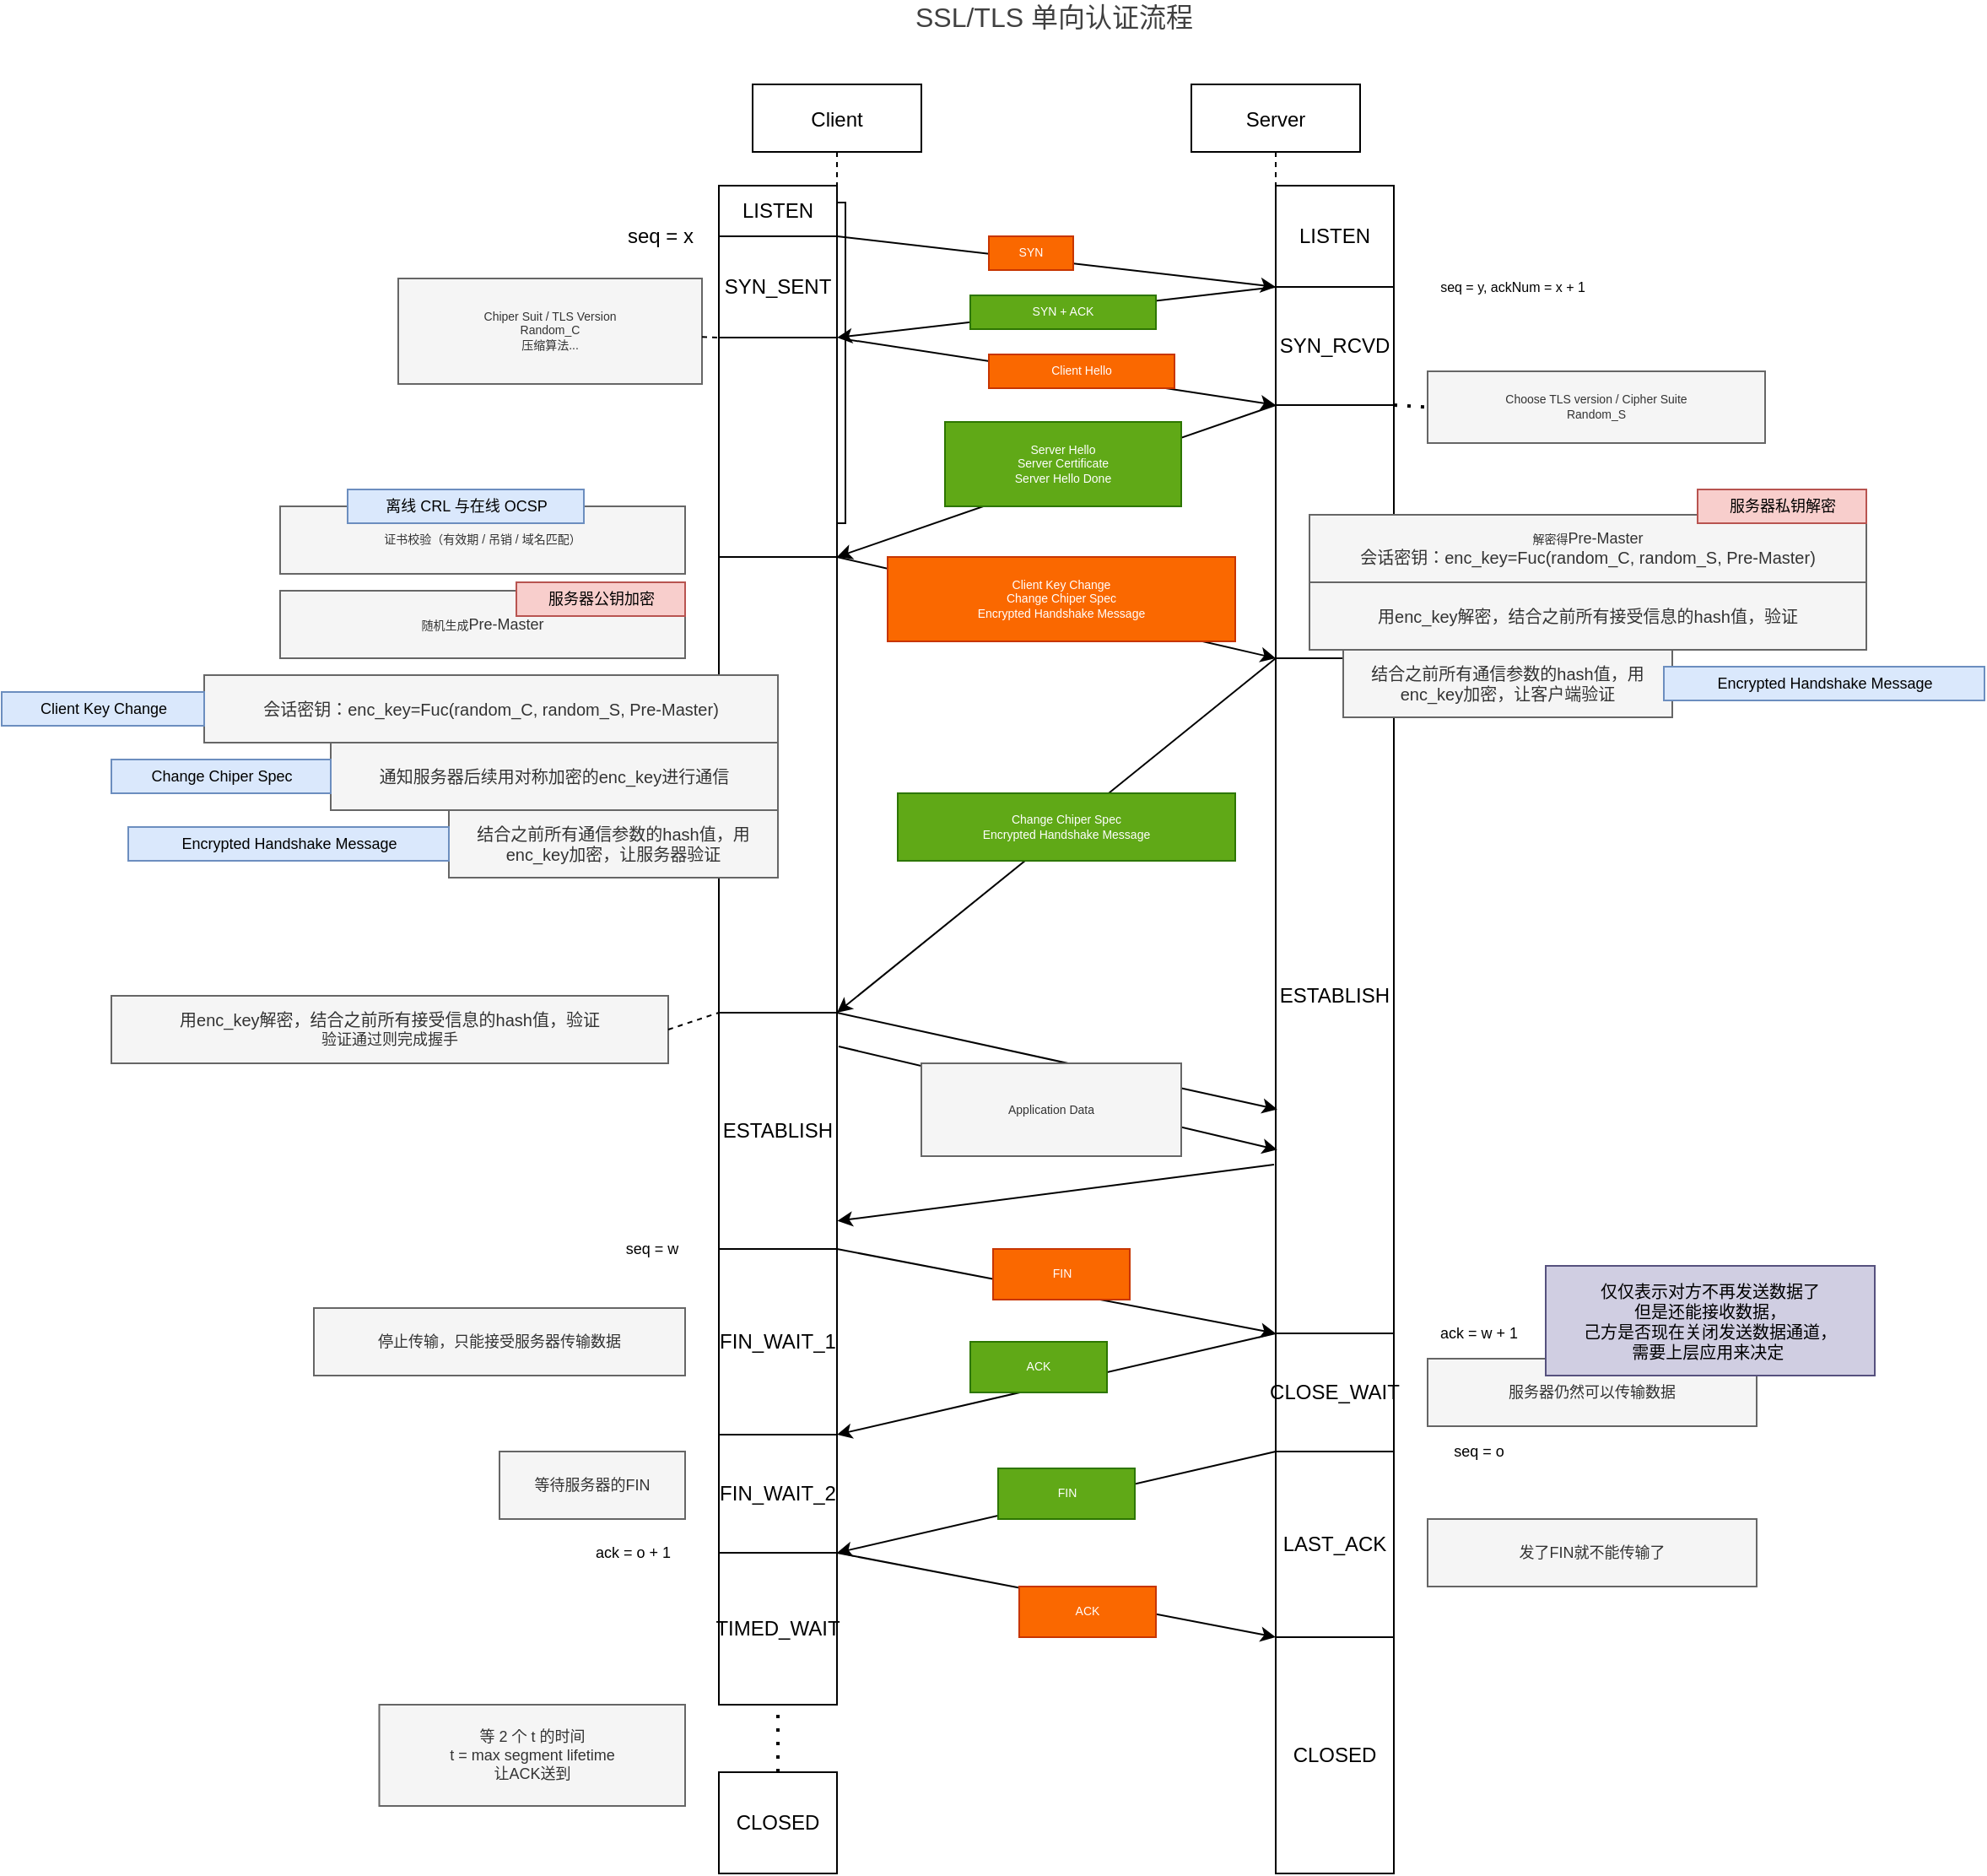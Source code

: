 <mxfile version="14.0.4" type="github">
  <diagram id="kgpKYQtTHZ0yAKxKKP6v" name="Page-1">
    <mxGraphModel dx="1718" dy="467" grid="1" gridSize="10" guides="1" tooltips="1" connect="1" arrows="1" fold="1" page="1" pageScale="1" pageWidth="850" pageHeight="1100" math="0" shadow="0">
      <root>
        <mxCell id="0" />
        <mxCell id="1" parent="0" />
        <mxCell id="3nuBFxr9cyL0pnOWT2aG-1" value="Client" style="shape=umlLifeline;perimeter=lifelinePerimeter;container=1;collapsible=0;recursiveResize=0;rounded=0;shadow=0;strokeWidth=1;" parent="1" vertex="1">
          <mxGeometry x="120" y="80" width="100" height="300" as="geometry" />
        </mxCell>
        <mxCell id="3nuBFxr9cyL0pnOWT2aG-2" value="" style="points=[];perimeter=orthogonalPerimeter;rounded=0;shadow=0;strokeWidth=1;" parent="3nuBFxr9cyL0pnOWT2aG-1" vertex="1">
          <mxGeometry x="45" y="70" width="10" height="190" as="geometry" />
        </mxCell>
        <mxCell id="3nuBFxr9cyL0pnOWT2aG-5" value="Server" style="shape=umlLifeline;perimeter=lifelinePerimeter;container=1;collapsible=0;recursiveResize=0;rounded=0;shadow=0;strokeWidth=1;" parent="1" vertex="1">
          <mxGeometry x="380" y="80" width="100" height="300" as="geometry" />
        </mxCell>
        <mxCell id="pDErtW31qNbLOewcHWBB-3" value="LISTEN" style="rounded=0;whiteSpace=wrap;html=1;" vertex="1" parent="1">
          <mxGeometry x="430" y="140" width="70" height="60" as="geometry" />
        </mxCell>
        <mxCell id="pDErtW31qNbLOewcHWBB-4" value="LISTEN" style="rounded=0;whiteSpace=wrap;html=1;" vertex="1" parent="1">
          <mxGeometry x="100" y="140" width="70" height="30" as="geometry" />
        </mxCell>
        <mxCell id="pDErtW31qNbLOewcHWBB-6" value="" style="endArrow=classic;html=1;exitX=1;exitY=1;exitDx=0;exitDy=0;entryX=0;entryY=1;entryDx=0;entryDy=0;" edge="1" parent="1" source="pDErtW31qNbLOewcHWBB-4" target="pDErtW31qNbLOewcHWBB-3">
          <mxGeometry width="50" height="50" relative="1" as="geometry">
            <mxPoint x="340" y="250" as="sourcePoint" />
            <mxPoint x="390" y="200" as="targetPoint" />
          </mxGeometry>
        </mxCell>
        <mxCell id="pDErtW31qNbLOewcHWBB-8" value="SYN_SENT" style="rounded=0;whiteSpace=wrap;html=1;" vertex="1" parent="1">
          <mxGeometry x="100" y="170" width="70" height="60" as="geometry" />
        </mxCell>
        <mxCell id="pDErtW31qNbLOewcHWBB-9" value="SYN_RCVD" style="rounded=0;whiteSpace=wrap;html=1;" vertex="1" parent="1">
          <mxGeometry x="430" y="200" width="70" height="70" as="geometry" />
        </mxCell>
        <mxCell id="pDErtW31qNbLOewcHWBB-11" value="" style="endArrow=classic;html=1;entryX=1;entryY=1;entryDx=0;entryDy=0;" edge="1" parent="1" target="pDErtW31qNbLOewcHWBB-8">
          <mxGeometry width="50" height="50" relative="1" as="geometry">
            <mxPoint x="430" y="200" as="sourcePoint" />
            <mxPoint x="300" y="260" as="targetPoint" />
          </mxGeometry>
        </mxCell>
        <mxCell id="pDErtW31qNbLOewcHWBB-23" value="" style="endArrow=classic;html=1;fontSize=6;fontColor=#000000;exitX=0.971;exitY=0.426;exitDx=0;exitDy=0;exitPerimeter=0;entryX=0;entryY=1;entryDx=0;entryDy=0;" edge="1" parent="1" source="3nuBFxr9cyL0pnOWT2aG-2" target="pDErtW31qNbLOewcHWBB-9">
          <mxGeometry width="50" height="50" relative="1" as="geometry">
            <mxPoint x="220" y="300" as="sourcePoint" />
            <mxPoint x="426" y="266" as="targetPoint" />
          </mxGeometry>
        </mxCell>
        <mxCell id="pDErtW31qNbLOewcHWBB-25" value="" style="rounded=0;whiteSpace=wrap;html=1;" vertex="1" parent="1">
          <mxGeometry x="100" y="230" width="70" height="130" as="geometry" />
        </mxCell>
        <mxCell id="pDErtW31qNbLOewcHWBB-28" value="" style="rounded=0;whiteSpace=wrap;html=1;" vertex="1" parent="1">
          <mxGeometry x="430" y="270" width="70" height="150" as="geometry" />
        </mxCell>
        <mxCell id="pDErtW31qNbLOewcHWBB-33" value="" style="endArrow=classic;html=1;fontSize=6;fontColor=#000000;entryX=1;entryY=0;entryDx=0;entryDy=0;exitX=0;exitY=0;exitDx=0;exitDy=0;" edge="1" parent="1" source="pDErtW31qNbLOewcHWBB-28" target="pDErtW31qNbLOewcHWBB-60">
          <mxGeometry width="50" height="50" relative="1" as="geometry">
            <mxPoint x="290" y="390" as="sourcePoint" />
            <mxPoint x="340" y="340" as="targetPoint" />
          </mxGeometry>
        </mxCell>
        <mxCell id="pDErtW31qNbLOewcHWBB-36" value="Chiper Suit / TLS Version&lt;br&gt;Random_C&lt;br&gt;压缩算法..." style="text;html=1;strokeColor=#666666;fillColor=#f5f5f5;align=center;verticalAlign=middle;whiteSpace=wrap;rounded=0;fontSize=7;fontColor=#333333;" vertex="1" parent="1">
          <mxGeometry x="-90" y="195" width="180" height="62.5" as="geometry" />
        </mxCell>
        <mxCell id="pDErtW31qNbLOewcHWBB-46" value="Server Hello&lt;br&gt;Server Certificate&lt;br&gt;Server Hello Done" style="text;html=1;strokeColor=#2D7600;fillColor=#60a917;align=center;verticalAlign=middle;whiteSpace=wrap;rounded=0;fontSize=7;fontColor=#ffffff;" vertex="1" parent="1">
          <mxGeometry x="234" y="280" width="140" height="50" as="geometry" />
        </mxCell>
        <mxCell id="pDErtW31qNbLOewcHWBB-48" value="SYN" style="text;html=1;strokeColor=#C73500;fillColor=#fa6800;align=center;verticalAlign=middle;whiteSpace=wrap;rounded=0;fontSize=7;fontColor=#ffffff;" vertex="1" parent="1">
          <mxGeometry x="260" y="170" width="50" height="20" as="geometry" />
        </mxCell>
        <mxCell id="pDErtW31qNbLOewcHWBB-49" value="&lt;span style=&quot;font-size: 12px&quot;&gt;seq = x&lt;/span&gt;" style="text;html=1;align=center;verticalAlign=middle;resizable=0;points=[];autosize=1;fontSize=7;fontColor=#000000;" vertex="1" parent="1">
          <mxGeometry x="40" y="165" width="50" height="10" as="geometry" />
        </mxCell>
        <mxCell id="pDErtW31qNbLOewcHWBB-50" value="&lt;span style=&quot;font-size: 8px&quot;&gt;seq = y, ackNum = x + 1&lt;/span&gt;" style="text;html=1;align=center;verticalAlign=middle;resizable=0;points=[];autosize=1;fontSize=7;fontColor=#000000;" vertex="1" parent="1">
          <mxGeometry x="500" y="195" width="140" height="10" as="geometry" />
        </mxCell>
        <mxCell id="pDErtW31qNbLOewcHWBB-53" value="SYN + ACK&lt;br&gt;" style="text;html=1;strokeColor=#2D7600;fillColor=#60a917;align=center;verticalAlign=middle;whiteSpace=wrap;rounded=0;fontSize=7;fontColor=#ffffff;" vertex="1" parent="1">
          <mxGeometry x="249" y="205" width="110" height="20" as="geometry" />
        </mxCell>
        <mxCell id="pDErtW31qNbLOewcHWBB-56" value="Client Hello" style="text;html=1;strokeColor=#C73500;fillColor=#fa6800;align=center;verticalAlign=middle;whiteSpace=wrap;rounded=0;fontSize=7;fontColor=#ffffff;" vertex="1" parent="1">
          <mxGeometry x="260" y="240" width="110" height="20" as="geometry" />
        </mxCell>
        <mxCell id="pDErtW31qNbLOewcHWBB-58" value="" style="endArrow=none;dashed=1;html=1;fontSize=7;fontColor=#000000;" edge="1" parent="1" source="pDErtW31qNbLOewcHWBB-36">
          <mxGeometry width="50" height="50" relative="1" as="geometry">
            <mxPoint x="90" y="280" as="sourcePoint" />
            <mxPoint x="100" y="230" as="targetPoint" />
          </mxGeometry>
        </mxCell>
        <mxCell id="pDErtW31qNbLOewcHWBB-59" value="Choose TLS version / Cipher Suite&lt;br&gt;Random_S" style="text;html=1;strokeColor=#666666;fillColor=#f5f5f5;align=center;verticalAlign=middle;whiteSpace=wrap;rounded=0;fontSize=7;fontColor=#333333;" vertex="1" parent="1">
          <mxGeometry x="520" y="250" width="200" height="42.5" as="geometry" />
        </mxCell>
        <mxCell id="pDErtW31qNbLOewcHWBB-60" value="" style="rounded=0;whiteSpace=wrap;html=1;" vertex="1" parent="1">
          <mxGeometry x="100" y="360" width="70" height="270" as="geometry" />
        </mxCell>
        <mxCell id="pDErtW31qNbLOewcHWBB-61" value="" style="endArrow=classic;html=1;fontSize=7;fontColor=#000000;entryX=0;entryY=1;entryDx=0;entryDy=0;exitX=1;exitY=0;exitDx=0;exitDy=0;" edge="1" parent="1" source="pDErtW31qNbLOewcHWBB-60" target="pDErtW31qNbLOewcHWBB-28">
          <mxGeometry width="50" height="50" relative="1" as="geometry">
            <mxPoint x="170" y="350" as="sourcePoint" />
            <mxPoint x="370" y="330" as="targetPoint" />
          </mxGeometry>
        </mxCell>
        <mxCell id="pDErtW31qNbLOewcHWBB-62" value="Client Key Change&lt;br&gt;Change Chiper Spec&lt;br&gt;Encrypted Handshake Message" style="text;html=1;strokeColor=#C73500;fillColor=#fa6800;align=center;verticalAlign=middle;whiteSpace=wrap;rounded=0;fontSize=7;fontColor=#ffffff;" vertex="1" parent="1">
          <mxGeometry x="200" y="360" width="206" height="50" as="geometry" />
        </mxCell>
        <mxCell id="pDErtW31qNbLOewcHWBB-65" value="证书校验（有效期 / 吊销 / 域名匹配）&lt;br&gt;" style="text;html=1;strokeColor=#666666;fillColor=#f5f5f5;align=center;verticalAlign=middle;whiteSpace=wrap;rounded=0;fontSize=7;fontColor=#333333;" vertex="1" parent="1">
          <mxGeometry x="-160" y="330" width="240" height="40" as="geometry" />
        </mxCell>
        <mxCell id="pDErtW31qNbLOewcHWBB-70" value="离线 CRL 与在线 OCSP" style="text;html=1;align=center;verticalAlign=middle;resizable=0;points=[];autosize=1;fontSize=9;fillColor=#dae8fc;strokeColor=#6c8ebf;" vertex="1" parent="1">
          <mxGeometry x="-120" y="320" width="140" height="20" as="geometry" />
        </mxCell>
        <mxCell id="pDErtW31qNbLOewcHWBB-71" value="" style="endArrow=none;dashed=1;html=1;dashPattern=1 3;strokeWidth=2;fontSize=9;fontColor=#000000;exitX=1;exitY=1;exitDx=0;exitDy=0;entryX=0;entryY=0.5;entryDx=0;entryDy=0;" edge="1" parent="1" source="pDErtW31qNbLOewcHWBB-9" target="pDErtW31qNbLOewcHWBB-59">
          <mxGeometry width="50" height="50" relative="1" as="geometry">
            <mxPoint x="540" y="360" as="sourcePoint" />
            <mxPoint x="590" y="310" as="targetPoint" />
          </mxGeometry>
        </mxCell>
        <mxCell id="pDErtW31qNbLOewcHWBB-74" value="随机生成&lt;span style=&quot;font-size: 9px&quot;&gt;Pre-Master&lt;/span&gt;" style="text;html=1;strokeColor=#666666;fillColor=#f5f5f5;align=center;verticalAlign=middle;whiteSpace=wrap;rounded=0;fontSize=7;fontColor=#333333;" vertex="1" parent="1">
          <mxGeometry x="-160" y="380" width="240" height="40" as="geometry" />
        </mxCell>
        <mxCell id="pDErtW31qNbLOewcHWBB-79" value="服务器公钥加密" style="text;html=1;align=center;verticalAlign=middle;resizable=0;points=[];autosize=1;fontSize=9;fillColor=#f8cecc;strokeColor=#b85450;" vertex="1" parent="1">
          <mxGeometry x="-20" y="375" width="100" height="20" as="geometry" />
        </mxCell>
        <mxCell id="pDErtW31qNbLOewcHWBB-86" value="ESTABLISH" style="rounded=0;whiteSpace=wrap;html=1;" vertex="1" parent="1">
          <mxGeometry x="430" y="420" width="70" height="400" as="geometry" />
        </mxCell>
        <mxCell id="pDErtW31qNbLOewcHWBB-87" value="" style="endArrow=classic;html=1;fontSize=9;fontColor=#000000;entryX=1;entryY=1;entryDx=0;entryDy=0;" edge="1" parent="1" target="pDErtW31qNbLOewcHWBB-60">
          <mxGeometry width="50" height="50" relative="1" as="geometry">
            <mxPoint x="430" y="420" as="sourcePoint" />
            <mxPoint x="410" y="460" as="targetPoint" />
          </mxGeometry>
        </mxCell>
        <mxCell id="pDErtW31qNbLOewcHWBB-88" value="Change Chiper Spec&lt;br&gt;Encrypted Handshake Message" style="text;html=1;strokeColor=#2D7600;fillColor=#60a917;align=center;verticalAlign=middle;whiteSpace=wrap;rounded=0;fontSize=7;fontColor=#ffffff;" vertex="1" parent="1">
          <mxGeometry x="206" y="500" width="200" height="40" as="geometry" />
        </mxCell>
        <mxCell id="pDErtW31qNbLOewcHWBB-95" value="&lt;span style=&quot;font-size: 10px&quot;&gt;通知服务器后续用对称加密的enc_key进行通信&lt;/span&gt;" style="text;html=1;strokeColor=#666666;fillColor=#f5f5f5;align=center;verticalAlign=middle;whiteSpace=wrap;rounded=0;fontSize=7;fontColor=#333333;" vertex="1" parent="1">
          <mxGeometry x="-130" y="470" width="265" height="40" as="geometry" />
        </mxCell>
        <mxCell id="pDErtW31qNbLOewcHWBB-96" value="&lt;span style=&quot;font-size: 10px&quot;&gt;会话密钥：enc_key=Fuc(random_C, random_S, Pre-Master)&lt;/span&gt;" style="text;html=1;strokeColor=#666666;fillColor=#f5f5f5;align=center;verticalAlign=middle;whiteSpace=wrap;rounded=0;fontSize=7;fontColor=#333333;" vertex="1" parent="1">
          <mxGeometry x="-205" y="430" width="340" height="40" as="geometry" />
        </mxCell>
        <mxCell id="pDErtW31qNbLOewcHWBB-97" value="Client Key Change" style="text;html=1;align=center;verticalAlign=middle;resizable=0;points=[];autosize=1;fontSize=9;fillColor=#dae8fc;strokeColor=#6c8ebf;" vertex="1" parent="1">
          <mxGeometry x="-325" y="440" width="120" height="20" as="geometry" />
        </mxCell>
        <mxCell id="pDErtW31qNbLOewcHWBB-98" value="Change Chiper Spec" style="text;html=1;align=center;verticalAlign=middle;resizable=0;points=[];autosize=1;fontSize=9;fillColor=#dae8fc;strokeColor=#6c8ebf;" vertex="1" parent="1">
          <mxGeometry x="-260" y="480" width="130" height="20" as="geometry" />
        </mxCell>
        <mxCell id="pDErtW31qNbLOewcHWBB-100" value="&lt;span style=&quot;font-size: 10px&quot;&gt;结合之前所有通信参数的hash值，用enc_key加密，让服务器验证&lt;/span&gt;" style="text;html=1;strokeColor=#666666;fillColor=#f5f5f5;align=center;verticalAlign=middle;whiteSpace=wrap;rounded=0;fontSize=7;fontColor=#333333;" vertex="1" parent="1">
          <mxGeometry x="-60" y="510" width="195" height="40" as="geometry" />
        </mxCell>
        <mxCell id="pDErtW31qNbLOewcHWBB-101" value="Encrypted Handshake Message" style="text;html=1;align=center;verticalAlign=middle;resizable=0;points=[];autosize=1;fontSize=9;fillColor=#dae8fc;strokeColor=#6c8ebf;" vertex="1" parent="1">
          <mxGeometry x="-250" y="520" width="190" height="20" as="geometry" />
        </mxCell>
        <mxCell id="pDErtW31qNbLOewcHWBB-103" value="解密得&lt;span style=&quot;font-size: 9px&quot;&gt;Pre-Master&lt;br&gt;&lt;/span&gt;&lt;span style=&quot;font-size: 10px&quot;&gt;会话密钥：enc_key=Fuc(random_C, random_S, Pre-Master)&lt;/span&gt;&lt;span style=&quot;font-size: 9px&quot;&gt;&lt;br&gt;&lt;/span&gt;" style="text;html=1;strokeColor=#666666;fillColor=#f5f5f5;align=center;verticalAlign=middle;whiteSpace=wrap;rounded=0;fontSize=7;fontColor=#333333;" vertex="1" parent="1">
          <mxGeometry x="450" y="335" width="330" height="40" as="geometry" />
        </mxCell>
        <mxCell id="pDErtW31qNbLOewcHWBB-105" value="服务器私钥解密" style="text;html=1;align=center;verticalAlign=middle;resizable=0;points=[];autosize=1;fontSize=9;fillColor=#f8cecc;strokeColor=#b85450;" vertex="1" parent="1">
          <mxGeometry x="680" y="320" width="100" height="20" as="geometry" />
        </mxCell>
        <mxCell id="pDErtW31qNbLOewcHWBB-106" value="&lt;span style=&quot;font-size: 10px&quot;&gt;用enc_key解密，结合之前所有接受信息的hash值，验证&lt;/span&gt;&lt;span style=&quot;font-size: 9px&quot;&gt;&lt;br&gt;&lt;/span&gt;" style="text;html=1;strokeColor=#666666;fillColor=#f5f5f5;align=center;verticalAlign=middle;whiteSpace=wrap;rounded=0;fontSize=7;fontColor=#333333;" vertex="1" parent="1">
          <mxGeometry x="450" y="375" width="330" height="40" as="geometry" />
        </mxCell>
        <mxCell id="pDErtW31qNbLOewcHWBB-107" value="&lt;span style=&quot;font-size: 10px&quot;&gt;结合之前所有通信参数的hash值，用enc_key加密，让客户端验证&lt;/span&gt;" style="text;html=1;strokeColor=#666666;fillColor=#f5f5f5;align=center;verticalAlign=middle;whiteSpace=wrap;rounded=0;fontSize=7;fontColor=#333333;" vertex="1" parent="1">
          <mxGeometry x="470" y="415" width="195" height="40" as="geometry" />
        </mxCell>
        <mxCell id="pDErtW31qNbLOewcHWBB-108" value="Encrypted Handshake Message" style="text;html=1;align=center;verticalAlign=middle;resizable=0;points=[];autosize=1;fontSize=9;fillColor=#dae8fc;strokeColor=#6c8ebf;" vertex="1" parent="1">
          <mxGeometry x="660" y="425" width="190" height="20" as="geometry" />
        </mxCell>
        <mxCell id="pDErtW31qNbLOewcHWBB-109" value="&lt;span style=&quot;font-size: 10px&quot;&gt;用enc_key解密，结合之前所有接受信息的hash值，验证&lt;br&gt;&lt;/span&gt;&lt;span style=&quot;font-size: 9px&quot;&gt;验证通过则完成握手&lt;br&gt;&lt;/span&gt;" style="text;html=1;strokeColor=#666666;fillColor=#f5f5f5;align=center;verticalAlign=middle;whiteSpace=wrap;rounded=0;fontSize=7;fontColor=#333333;" vertex="1" parent="1">
          <mxGeometry x="-260" y="620" width="330" height="40" as="geometry" />
        </mxCell>
        <mxCell id="pDErtW31qNbLOewcHWBB-110" value="" style="endArrow=none;dashed=1;html=1;fontSize=9;fontColor=#000000;entryX=0;entryY=1;entryDx=0;entryDy=0;exitX=1;exitY=0.5;exitDx=0;exitDy=0;" edge="1" parent="1" source="pDErtW31qNbLOewcHWBB-109" target="pDErtW31qNbLOewcHWBB-60">
          <mxGeometry width="50" height="50" relative="1" as="geometry">
            <mxPoint x="70" y="680" as="sourcePoint" />
            <mxPoint x="120" y="630" as="targetPoint" />
          </mxGeometry>
        </mxCell>
        <mxCell id="pDErtW31qNbLOewcHWBB-111" value="&lt;span&gt;ESTABLISH&lt;/span&gt;" style="rounded=0;whiteSpace=wrap;html=1;" vertex="1" parent="1">
          <mxGeometry x="100" y="630" width="70" height="140" as="geometry" />
        </mxCell>
        <mxCell id="pDErtW31qNbLOewcHWBB-112" value="&lt;span style=&quot;color: rgb(64 , 64 , 64) ; font-family: , , &amp;#34;apple color emoji&amp;#34; , &amp;#34;segoe ui emoji&amp;#34; , &amp;#34;segoe ui symbol&amp;#34; , &amp;#34;segoe ui&amp;#34; , &amp;#34;pingfang sc&amp;#34; , &amp;#34;hiragino sans gb&amp;#34; , &amp;#34;microsoft yahei&amp;#34; , &amp;#34;helvetica neue&amp;#34; , &amp;#34;helvetica&amp;#34; , &amp;#34;arial&amp;#34; , sans-serif ; font-size: 16px ; background-color: rgb(255 , 255 , 255)&quot;&gt;&amp;nbsp;SSL/TLS 单向认证流程&lt;/span&gt;" style="text;html=1;align=center;verticalAlign=middle;resizable=0;points=[];autosize=1;fontSize=9;fontColor=#000000;" vertex="1" parent="1">
          <mxGeometry x="206" y="30" width="180" height="20" as="geometry" />
        </mxCell>
        <mxCell id="pDErtW31qNbLOewcHWBB-113" value="" style="endArrow=classic;html=1;fontSize=9;fontColor=#000000;exitX=1;exitY=0;exitDx=0;exitDy=0;entryX=0.014;entryY=0.668;entryDx=0;entryDy=0;entryPerimeter=0;" edge="1" parent="1" source="pDErtW31qNbLOewcHWBB-111" target="pDErtW31qNbLOewcHWBB-86">
          <mxGeometry width="50" height="50" relative="1" as="geometry">
            <mxPoint x="330" y="790" as="sourcePoint" />
            <mxPoint x="380" y="740" as="targetPoint" />
          </mxGeometry>
        </mxCell>
        <mxCell id="pDErtW31qNbLOewcHWBB-120" value="" style="endArrow=classic;html=1;fontSize=9;fontColor=#000000;entryX=0.014;entryY=0.728;entryDx=0;entryDy=0;entryPerimeter=0;" edge="1" parent="1" target="pDErtW31qNbLOewcHWBB-86">
          <mxGeometry width="50" height="50" relative="1" as="geometry">
            <mxPoint x="171" y="650" as="sourcePoint" />
            <mxPoint x="290" y="890" as="targetPoint" />
          </mxGeometry>
        </mxCell>
        <mxCell id="pDErtW31qNbLOewcHWBB-124" value="" style="endArrow=classic;html=1;fontSize=9;fontColor=#000000;entryX=1.004;entryY=0.881;entryDx=0;entryDy=0;entryPerimeter=0;" edge="1" parent="1" target="pDErtW31qNbLOewcHWBB-111">
          <mxGeometry width="50" height="50" relative="1" as="geometry">
            <mxPoint x="429" y="720" as="sourcePoint" />
            <mxPoint x="460" y="780" as="targetPoint" />
          </mxGeometry>
        </mxCell>
        <mxCell id="pDErtW31qNbLOewcHWBB-125" value="Application Data" style="text;html=1;align=center;verticalAlign=middle;whiteSpace=wrap;rounded=0;fontSize=7;fillColor=#f5f5f5;strokeColor=#666666;fontColor=#333333;" vertex="1" parent="1">
          <mxGeometry x="220" y="660" width="154" height="55" as="geometry" />
        </mxCell>
        <mxCell id="pDErtW31qNbLOewcHWBB-126" value="&lt;span&gt;FIN_WAIT_1&lt;/span&gt;" style="rounded=0;whiteSpace=wrap;html=1;" vertex="1" parent="1">
          <mxGeometry x="100" y="770" width="70" height="110" as="geometry" />
        </mxCell>
        <mxCell id="pDErtW31qNbLOewcHWBB-127" value="" style="endArrow=classic;html=1;fontSize=9;fontColor=#000000;exitX=1;exitY=0;exitDx=0;exitDy=0;entryX=0;entryY=1;entryDx=0;entryDy=0;" edge="1" parent="1" source="pDErtW31qNbLOewcHWBB-126" target="pDErtW31qNbLOewcHWBB-86">
          <mxGeometry width="50" height="50" relative="1" as="geometry">
            <mxPoint x="200" y="840" as="sourcePoint" />
            <mxPoint x="250" y="790" as="targetPoint" />
          </mxGeometry>
        </mxCell>
        <mxCell id="pDErtW31qNbLOewcHWBB-130" value="FIN" style="text;html=1;strokeColor=#C73500;fillColor=#fa6800;align=center;verticalAlign=middle;whiteSpace=wrap;rounded=0;fontSize=7;fontColor=#ffffff;" vertex="1" parent="1">
          <mxGeometry x="262.5" y="770" width="81" height="30" as="geometry" />
        </mxCell>
        <mxCell id="pDErtW31qNbLOewcHWBB-131" value="" style="endArrow=classic;html=1;fontSize=9;fontColor=#000000;exitX=0;exitY=1;exitDx=0;exitDy=0;entryX=1;entryY=1;entryDx=0;entryDy=0;" edge="1" parent="1" source="pDErtW31qNbLOewcHWBB-86" target="pDErtW31qNbLOewcHWBB-126">
          <mxGeometry width="50" height="50" relative="1" as="geometry">
            <mxPoint x="440" y="990" as="sourcePoint" />
            <mxPoint x="490" y="940" as="targetPoint" />
          </mxGeometry>
        </mxCell>
        <mxCell id="pDErtW31qNbLOewcHWBB-132" value="ACK" style="text;html=1;strokeColor=#2D7600;fillColor=#60a917;align=center;verticalAlign=middle;whiteSpace=wrap;rounded=0;fontSize=7;fontColor=#ffffff;" vertex="1" parent="1">
          <mxGeometry x="249" y="825" width="81" height="30" as="geometry" />
        </mxCell>
        <mxCell id="pDErtW31qNbLOewcHWBB-133" value="&lt;span&gt;CLOSE_WAIT&lt;/span&gt;" style="rounded=0;whiteSpace=wrap;html=1;" vertex="1" parent="1">
          <mxGeometry x="430" y="820" width="70" height="70" as="geometry" />
        </mxCell>
        <mxCell id="pDErtW31qNbLOewcHWBB-136" value="服务器仍然可以传输数据" style="text;html=1;strokeColor=#666666;fillColor=#f5f5f5;align=center;verticalAlign=middle;whiteSpace=wrap;rounded=0;fontSize=9;fontColor=#333333;" vertex="1" parent="1">
          <mxGeometry x="520" y="835" width="195" height="40" as="geometry" />
        </mxCell>
        <mxCell id="pDErtW31qNbLOewcHWBB-138" value="&lt;span&gt;FIN_WAIT_2&lt;/span&gt;" style="rounded=0;whiteSpace=wrap;html=1;" vertex="1" parent="1">
          <mxGeometry x="100" y="880" width="70" height="70" as="geometry" />
        </mxCell>
        <mxCell id="pDErtW31qNbLOewcHWBB-139" value="停止传输，只能接受服务器传输数据" style="text;html=1;strokeColor=#666666;fillColor=#f5f5f5;align=center;verticalAlign=middle;whiteSpace=wrap;rounded=0;fontSize=9;fontColor=#333333;" vertex="1" parent="1">
          <mxGeometry x="-140" y="805" width="220" height="40" as="geometry" />
        </mxCell>
        <mxCell id="pDErtW31qNbLOewcHWBB-140" value="等待服务器的FIN" style="text;html=1;strokeColor=#666666;fillColor=#f5f5f5;align=center;verticalAlign=middle;whiteSpace=wrap;rounded=0;fontSize=9;fontColor=#333333;" vertex="1" parent="1">
          <mxGeometry x="-30" y="890" width="110" height="40" as="geometry" />
        </mxCell>
        <mxCell id="pDErtW31qNbLOewcHWBB-143" value="&lt;span&gt;LAST_ACK&lt;/span&gt;" style="rounded=0;whiteSpace=wrap;html=1;" vertex="1" parent="1">
          <mxGeometry x="430" y="890" width="70" height="110" as="geometry" />
        </mxCell>
        <mxCell id="pDErtW31qNbLOewcHWBB-144" value="" style="endArrow=classic;html=1;fontSize=9;fontColor=#000000;exitX=0;exitY=1;exitDx=0;exitDy=0;entryX=1;entryY=1;entryDx=0;entryDy=0;" edge="1" parent="1" source="pDErtW31qNbLOewcHWBB-133" target="pDErtW31qNbLOewcHWBB-138">
          <mxGeometry width="50" height="50" relative="1" as="geometry">
            <mxPoint x="260" y="1050" as="sourcePoint" />
            <mxPoint x="180" y="990" as="targetPoint" />
          </mxGeometry>
        </mxCell>
        <mxCell id="pDErtW31qNbLOewcHWBB-145" value="&lt;span&gt;TIMED_WAIT&lt;/span&gt;" style="rounded=0;whiteSpace=wrap;html=1;" vertex="1" parent="1">
          <mxGeometry x="100" y="950" width="70" height="90" as="geometry" />
        </mxCell>
        <mxCell id="pDErtW31qNbLOewcHWBB-146" value="CLOSED" style="rounded=0;whiteSpace=wrap;html=1;" vertex="1" parent="1">
          <mxGeometry x="100" y="1080" width="70" height="60" as="geometry" />
        </mxCell>
        <mxCell id="pDErtW31qNbLOewcHWBB-147" value="" style="endArrow=none;dashed=1;html=1;dashPattern=1 3;strokeWidth=2;fontSize=9;fontColor=#000000;entryX=0.5;entryY=1;entryDx=0;entryDy=0;exitX=0.5;exitY=0;exitDx=0;exitDy=0;" edge="1" parent="1" source="pDErtW31qNbLOewcHWBB-146" target="pDErtW31qNbLOewcHWBB-145">
          <mxGeometry width="50" height="50" relative="1" as="geometry">
            <mxPoint x="300" y="1200" as="sourcePoint" />
            <mxPoint x="350" y="1150" as="targetPoint" />
          </mxGeometry>
        </mxCell>
        <mxCell id="pDErtW31qNbLOewcHWBB-148" value="" style="endArrow=classic;html=1;fontSize=9;fontColor=#000000;exitX=1;exitY=1;exitDx=0;exitDy=0;entryX=0;entryY=1;entryDx=0;entryDy=0;" edge="1" parent="1" source="pDErtW31qNbLOewcHWBB-138" target="pDErtW31qNbLOewcHWBB-143">
          <mxGeometry width="50" height="50" relative="1" as="geometry">
            <mxPoint x="240" y="1200" as="sourcePoint" />
            <mxPoint x="430" y="1060" as="targetPoint" />
          </mxGeometry>
        </mxCell>
        <mxCell id="pDErtW31qNbLOewcHWBB-150" value="CLOSED" style="rounded=0;whiteSpace=wrap;html=1;" vertex="1" parent="1">
          <mxGeometry x="430" y="1000" width="70" height="140" as="geometry" />
        </mxCell>
        <mxCell id="pDErtW31qNbLOewcHWBB-151" value="发了FIN就不能传输了" style="text;html=1;strokeColor=#666666;fillColor=#f5f5f5;align=center;verticalAlign=middle;whiteSpace=wrap;rounded=0;fontSize=9;fontColor=#333333;" vertex="1" parent="1">
          <mxGeometry x="520" y="930" width="195" height="40" as="geometry" />
        </mxCell>
        <mxCell id="pDErtW31qNbLOewcHWBB-152" value="ACK" style="text;html=1;strokeColor=#C73500;fillColor=#fa6800;align=center;verticalAlign=middle;whiteSpace=wrap;rounded=0;fontSize=7;fontColor=#ffffff;" vertex="1" parent="1">
          <mxGeometry x="278" y="970" width="81" height="30" as="geometry" />
        </mxCell>
        <mxCell id="pDErtW31qNbLOewcHWBB-153" value="FIN" style="text;html=1;strokeColor=#2D7600;fillColor=#60a917;align=center;verticalAlign=middle;whiteSpace=wrap;rounded=0;fontSize=7;fontColor=#ffffff;" vertex="1" parent="1">
          <mxGeometry x="265.5" y="900" width="81" height="30" as="geometry" />
        </mxCell>
        <mxCell id="pDErtW31qNbLOewcHWBB-154" value="等 2 个 t 的时间&lt;br&gt;t = max segment lifetime&lt;br&gt;让ACK送到" style="text;html=1;strokeColor=#666666;fillColor=#f5f5f5;align=center;verticalAlign=middle;whiteSpace=wrap;rounded=0;fontSize=9;fontColor=#333333;" vertex="1" parent="1">
          <mxGeometry x="-101.25" y="1040" width="181.25" height="60" as="geometry" />
        </mxCell>
        <mxCell id="pDErtW31qNbLOewcHWBB-155" value="seq = w" style="text;html=1;align=center;verticalAlign=middle;resizable=0;points=[];autosize=1;fontSize=9;fontColor=#000000;" vertex="1" parent="1">
          <mxGeometry x="30" y="760" width="60" height="20" as="geometry" />
        </mxCell>
        <mxCell id="pDErtW31qNbLOewcHWBB-156" value="ack = w + 1" style="text;html=1;align=center;verticalAlign=middle;resizable=0;points=[];autosize=1;fontSize=9;fontColor=#000000;" vertex="1" parent="1">
          <mxGeometry x="510" y="810" width="80" height="20" as="geometry" />
        </mxCell>
        <mxCell id="pDErtW31qNbLOewcHWBB-157" value="seq = o" style="text;html=1;align=center;verticalAlign=middle;resizable=0;points=[];autosize=1;fontSize=9;fontColor=#000000;" vertex="1" parent="1">
          <mxGeometry x="520" y="880" width="60" height="20" as="geometry" />
        </mxCell>
        <mxCell id="pDErtW31qNbLOewcHWBB-158" value="ack = o + 1&amp;nbsp;" style="text;html=1;align=center;verticalAlign=middle;resizable=0;points=[];autosize=1;fontSize=9;fontColor=#000000;" vertex="1" parent="1">
          <mxGeometry x="10" y="940" width="80" height="20" as="geometry" />
        </mxCell>
        <mxCell id="pDErtW31qNbLOewcHWBB-163" value="&lt;div style=&quot;color: rgb(0 , 0 , 0)&quot;&gt;&lt;font size=&quot;1&quot;&gt;仅仅表示对方不再发送数据了&lt;/font&gt;&lt;/div&gt;&lt;div style=&quot;color: rgb(0 , 0 , 0)&quot;&gt;&lt;font size=&quot;1&quot;&gt;但是还能接收数据，&lt;/font&gt;&lt;/div&gt;&lt;div style=&quot;color: rgb(0 , 0 , 0)&quot;&gt;&lt;font size=&quot;1&quot;&gt;己方是否现在关闭发送数据通道，&lt;/font&gt;&lt;/div&gt;&lt;div style=&quot;color: rgb(0 , 0 , 0)&quot;&gt;&lt;font size=&quot;1&quot;&gt;需要上层应用来决定&amp;nbsp;&lt;/font&gt;&lt;/div&gt;" style="text;html=1;strokeColor=#56517e;fillColor=#d0cee2;align=center;verticalAlign=middle;whiteSpace=wrap;rounded=0;fontSize=9;" vertex="1" parent="1">
          <mxGeometry x="590" y="780" width="195" height="65" as="geometry" />
        </mxCell>
      </root>
    </mxGraphModel>
  </diagram>
</mxfile>

